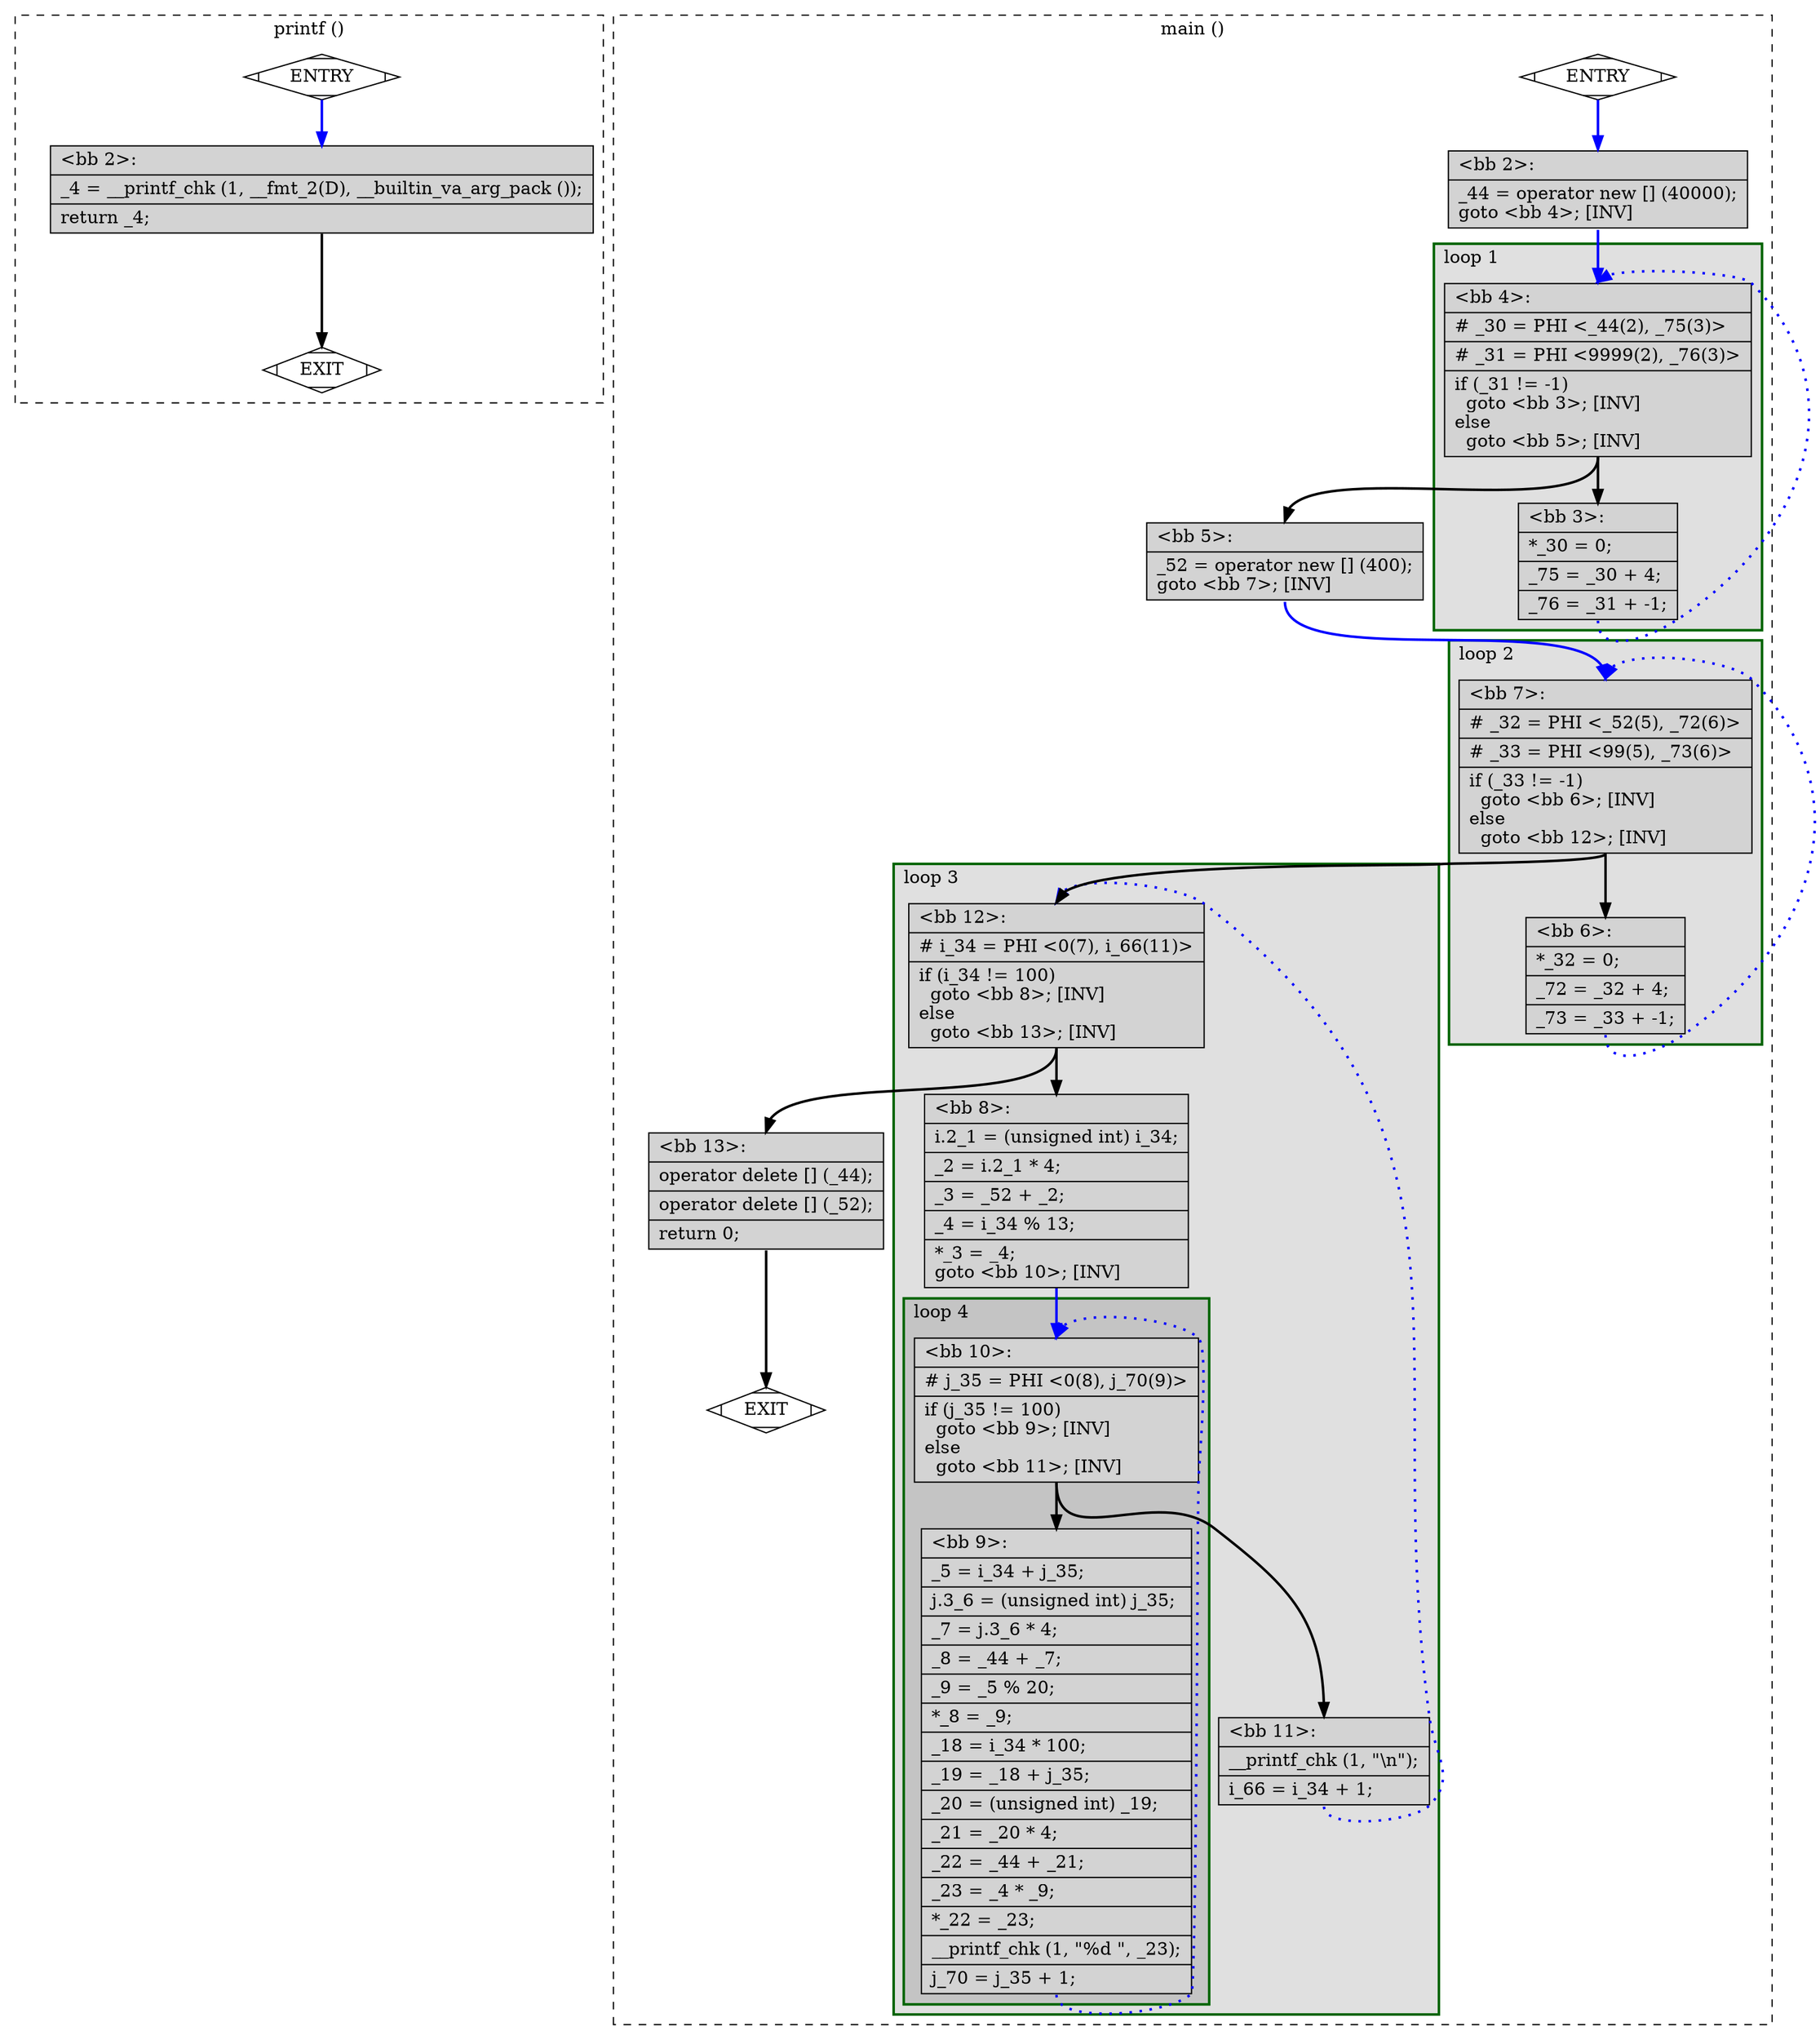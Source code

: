 digraph "a-matmul-v2.cpp.041t.cddce1" {
overlap=false;
subgraph "cluster_printf" {
	style="dashed";
	color="black";
	label="printf ()";
	fn_16_basic_block_0 [shape=Mdiamond,style=filled,fillcolor=white,label="ENTRY"];

	fn_16_basic_block_1 [shape=Mdiamond,style=filled,fillcolor=white,label="EXIT"];

	fn_16_basic_block_2 [shape=record,style=filled,fillcolor=lightgrey,label="{\<bb\ 2\>:\l\
|_4\ =\ __printf_chk\ (1,\ __fmt_2(D),\ __builtin_va_arg_pack\ ());\l\
|return\ _4;\l\
}"];

	fn_16_basic_block_0:s -> fn_16_basic_block_2:n [style="solid,bold",color=blue,weight=100,constraint=true];
	fn_16_basic_block_2:s -> fn_16_basic_block_1:n [style="solid,bold",color=black,weight=10,constraint=true];
	fn_16_basic_block_0:s -> fn_16_basic_block_1:n [style="invis",constraint=true];
}
subgraph "cluster_main" {
	style="dashed";
	color="black";
	label="main ()";
	subgraph cluster_30_3 {
	style="filled";
	color="darkgreen";
	fillcolor="grey88";
	label="loop 3";
	labeljust=l;
	penwidth=2;
	subgraph cluster_30_4 {
	style="filled";
	color="darkgreen";
	fillcolor="grey77";
	label="loop 4";
	labeljust=l;
	penwidth=2;
	fn_30_basic_block_10 [shape=record,style=filled,fillcolor=lightgrey,label="{\<bb\ 10\>:\l\
|#\ j_35\ =\ PHI\ \<0(8),\ j_70(9)\>\l\
|if\ (j_35\ !=\ 100)\l\
\ \ goto\ \<bb\ 9\>;\ [INV]\l\
else\l\
\ \ goto\ \<bb\ 11\>;\ [INV]\l\
}"];

	fn_30_basic_block_9 [shape=record,style=filled,fillcolor=lightgrey,label="{\<bb\ 9\>:\l\
|_5\ =\ i_34\ +\ j_35;\l\
|j.3_6\ =\ (unsigned\ int)\ j_35;\l\
|_7\ =\ j.3_6\ *\ 4;\l\
|_8\ =\ _44\ +\ _7;\l\
|_9\ =\ _5\ %\ 20;\l\
|*_8\ =\ _9;\l\
|_18\ =\ i_34\ *\ 100;\l\
|_19\ =\ _18\ +\ j_35;\l\
|_20\ =\ (unsigned\ int)\ _19;\l\
|_21\ =\ _20\ *\ 4;\l\
|_22\ =\ _44\ +\ _21;\l\
|_23\ =\ _4\ *\ _9;\l\
|*_22\ =\ _23;\l\
|__printf_chk\ (1,\ \"%d\ \",\ _23);\l\
|j_70\ =\ j_35\ +\ 1;\l\
}"];

	}
	fn_30_basic_block_12 [shape=record,style=filled,fillcolor=lightgrey,label="{\<bb\ 12\>:\l\
|#\ i_34\ =\ PHI\ \<0(7),\ i_66(11)\>\l\
|if\ (i_34\ !=\ 100)\l\
\ \ goto\ \<bb\ 8\>;\ [INV]\l\
else\l\
\ \ goto\ \<bb\ 13\>;\ [INV]\l\
}"];

	fn_30_basic_block_8 [shape=record,style=filled,fillcolor=lightgrey,label="{\<bb\ 8\>:\l\
|i.2_1\ =\ (unsigned\ int)\ i_34;\l\
|_2\ =\ i.2_1\ *\ 4;\l\
|_3\ =\ _52\ +\ _2;\l\
|_4\ =\ i_34\ %\ 13;\l\
|*_3\ =\ _4;\l\
goto\ \<bb\ 10\>;\ [INV]\l\
}"];

	fn_30_basic_block_11 [shape=record,style=filled,fillcolor=lightgrey,label="{\<bb\ 11\>:\l\
|__printf_chk\ (1,\ \"\\n\");\l\
|i_66\ =\ i_34\ +\ 1;\l\
}"];

	}
	subgraph cluster_30_2 {
	style="filled";
	color="darkgreen";
	fillcolor="grey88";
	label="loop 2";
	labeljust=l;
	penwidth=2;
	fn_30_basic_block_7 [shape=record,style=filled,fillcolor=lightgrey,label="{\<bb\ 7\>:\l\
|#\ _32\ =\ PHI\ \<_52(5),\ _72(6)\>\l\
|#\ _33\ =\ PHI\ \<99(5),\ _73(6)\>\l\
|if\ (_33\ !=\ -1)\l\
\ \ goto\ \<bb\ 6\>;\ [INV]\l\
else\l\
\ \ goto\ \<bb\ 12\>;\ [INV]\l\
}"];

	fn_30_basic_block_6 [shape=record,style=filled,fillcolor=lightgrey,label="{\<bb\ 6\>:\l\
|*_32\ =\ 0;\l\
|_72\ =\ _32\ +\ 4;\l\
|_73\ =\ _33\ +\ -1;\l\
}"];

	}
	subgraph cluster_30_1 {
	style="filled";
	color="darkgreen";
	fillcolor="grey88";
	label="loop 1";
	labeljust=l;
	penwidth=2;
	fn_30_basic_block_4 [shape=record,style=filled,fillcolor=lightgrey,label="{\<bb\ 4\>:\l\
|#\ _30\ =\ PHI\ \<_44(2),\ _75(3)\>\l\
|#\ _31\ =\ PHI\ \<9999(2),\ _76(3)\>\l\
|if\ (_31\ !=\ -1)\l\
\ \ goto\ \<bb\ 3\>;\ [INV]\l\
else\l\
\ \ goto\ \<bb\ 5\>;\ [INV]\l\
}"];

	fn_30_basic_block_3 [shape=record,style=filled,fillcolor=lightgrey,label="{\<bb\ 3\>:\l\
|*_30\ =\ 0;\l\
|_75\ =\ _30\ +\ 4;\l\
|_76\ =\ _31\ +\ -1;\l\
}"];

	}
	fn_30_basic_block_0 [shape=Mdiamond,style=filled,fillcolor=white,label="ENTRY"];

	fn_30_basic_block_1 [shape=Mdiamond,style=filled,fillcolor=white,label="EXIT"];

	fn_30_basic_block_2 [shape=record,style=filled,fillcolor=lightgrey,label="{\<bb\ 2\>:\l\
|_44\ =\ operator\ new\ []\ (40000);\l\
goto\ \<bb\ 4\>;\ [INV]\l\
}"];

	fn_30_basic_block_5 [shape=record,style=filled,fillcolor=lightgrey,label="{\<bb\ 5\>:\l\
|_52\ =\ operator\ new\ []\ (400);\l\
goto\ \<bb\ 7\>;\ [INV]\l\
}"];

	fn_30_basic_block_13 [shape=record,style=filled,fillcolor=lightgrey,label="{\<bb\ 13\>:\l\
|operator\ delete\ []\ (_44);\l\
|operator\ delete\ []\ (_52);\l\
|return\ 0;\l\
}"];

	fn_30_basic_block_0:s -> fn_30_basic_block_2:n [style="solid,bold",color=blue,weight=100,constraint=true];
	fn_30_basic_block_2:s -> fn_30_basic_block_4:n [style="solid,bold",color=blue,weight=100,constraint=true];
	fn_30_basic_block_3:s -> fn_30_basic_block_4:n [style="dotted,bold",color=blue,weight=10,constraint=false];
	fn_30_basic_block_4:s -> fn_30_basic_block_3:n [style="solid,bold",color=black,weight=10,constraint=true];
	fn_30_basic_block_4:s -> fn_30_basic_block_5:n [style="solid,bold",color=black,weight=10,constraint=true];
	fn_30_basic_block_5:s -> fn_30_basic_block_7:n [style="solid,bold",color=blue,weight=100,constraint=true];
	fn_30_basic_block_6:s -> fn_30_basic_block_7:n [style="dotted,bold",color=blue,weight=10,constraint=false];
	fn_30_basic_block_7:s -> fn_30_basic_block_6:n [style="solid,bold",color=black,weight=10,constraint=true];
	fn_30_basic_block_7:s -> fn_30_basic_block_12:n [style="solid,bold",color=black,weight=10,constraint=true];
	fn_30_basic_block_8:s -> fn_30_basic_block_10:n [style="solid,bold",color=blue,weight=100,constraint=true];
	fn_30_basic_block_9:s -> fn_30_basic_block_10:n [style="dotted,bold",color=blue,weight=10,constraint=false];
	fn_30_basic_block_10:s -> fn_30_basic_block_9:n [style="solid,bold",color=black,weight=10,constraint=true];
	fn_30_basic_block_10:s -> fn_30_basic_block_11:n [style="solid,bold",color=black,weight=10,constraint=true];
	fn_30_basic_block_11:s -> fn_30_basic_block_12:n [style="dotted,bold",color=blue,weight=10,constraint=false];
	fn_30_basic_block_12:s -> fn_30_basic_block_8:n [style="solid,bold",color=black,weight=10,constraint=true];
	fn_30_basic_block_12:s -> fn_30_basic_block_13:n [style="solid,bold",color=black,weight=10,constraint=true];
	fn_30_basic_block_13:s -> fn_30_basic_block_1:n [style="solid,bold",color=black,weight=10,constraint=true];
	fn_30_basic_block_0:s -> fn_30_basic_block_1:n [style="invis",constraint=true];
}
}
